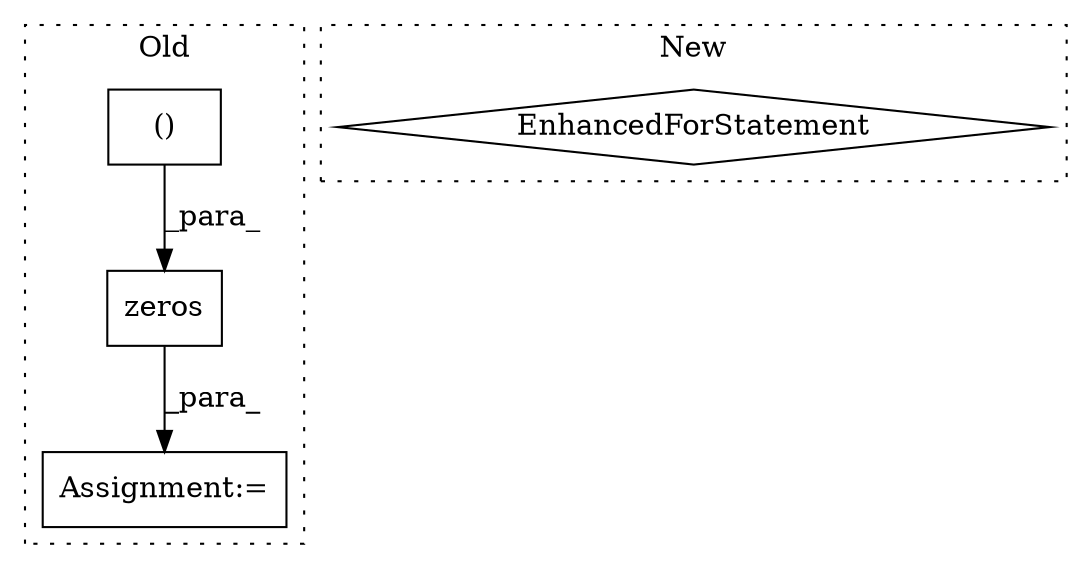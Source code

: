 digraph G {
subgraph cluster0 {
1 [label="zeros" a="32" s="689,750" l="11,1" shape="box"];
3 [label="Assignment:=" a="7" s="682" l="1" shape="box"];
4 [label="()" a="106" s="700" l="37" shape="box"];
label = "Old";
style="dotted";
}
subgraph cluster1 {
2 [label="EnhancedForStatement" a="70" s="289,361" l="53,2" shape="diamond"];
label = "New";
style="dotted";
}
1 -> 3 [label="_para_"];
4 -> 1 [label="_para_"];
}